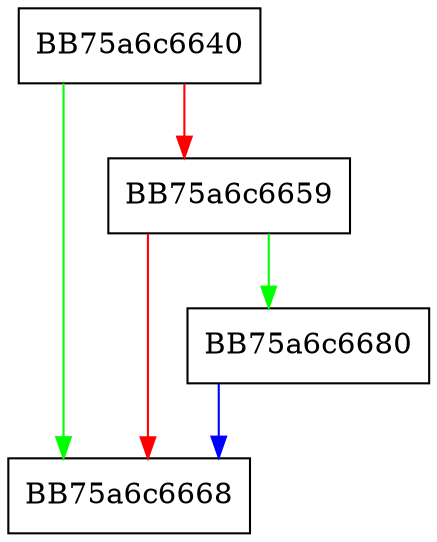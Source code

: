 digraph lua_mp_isparanoid {
  node [shape="box"];
  graph [splines=ortho];
  BB75a6c6640 -> BB75a6c6668 [color="green"];
  BB75a6c6640 -> BB75a6c6659 [color="red"];
  BB75a6c6659 -> BB75a6c6680 [color="green"];
  BB75a6c6659 -> BB75a6c6668 [color="red"];
  BB75a6c6680 -> BB75a6c6668 [color="blue"];
}